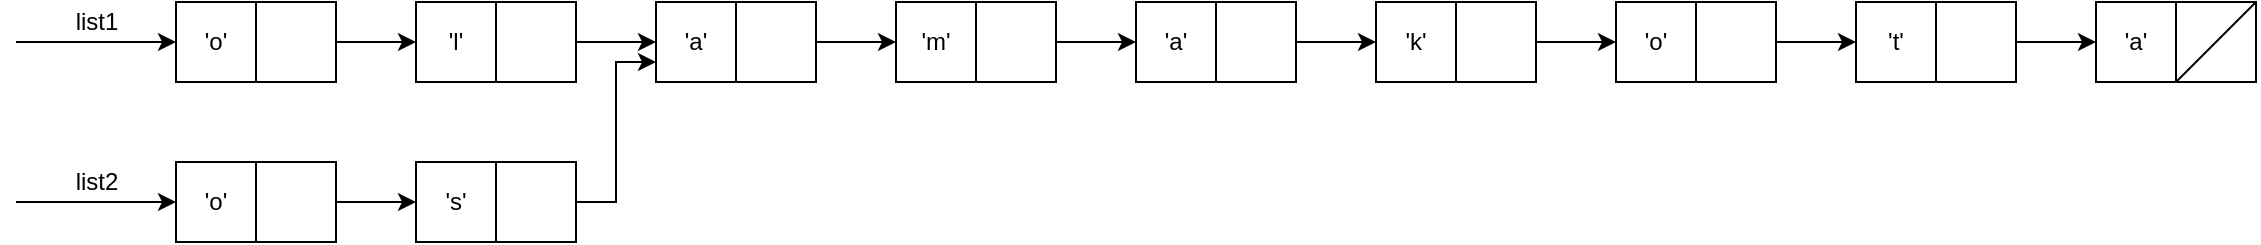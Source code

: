 <mxfile version="13.9.9" type="device"><diagram id="1__-MKgMr7MXSUCxfeL2" name="Strona-1"><mxGraphModel dx="1448" dy="466" grid="1" gridSize="10" guides="1" tooltips="1" connect="1" arrows="1" fold="1" page="1" pageScale="1" pageWidth="827" pageHeight="1169" math="0" shadow="0"><root><mxCell id="0"/><mxCell id="1" parent="0"/><mxCell id="aUPlT2EAFD4XViV_6-jW-3" value="" style="group" parent="1" vertex="1" connectable="0"><mxGeometry x="40" y="160" width="80" height="40" as="geometry"/></mxCell><mxCell id="aUPlT2EAFD4XViV_6-jW-1" value="'o'" style="rounded=0;whiteSpace=wrap;html=1;" parent="aUPlT2EAFD4XViV_6-jW-3" vertex="1"><mxGeometry width="40" height="40" as="geometry"/></mxCell><mxCell id="aUPlT2EAFD4XViV_6-jW-2" value="" style="rounded=0;whiteSpace=wrap;html=1;" parent="aUPlT2EAFD4XViV_6-jW-3" vertex="1"><mxGeometry x="40" width="40" height="40" as="geometry"/></mxCell><mxCell id="aUPlT2EAFD4XViV_6-jW-4" value="" style="group" parent="1" vertex="1" connectable="0"><mxGeometry x="160" y="160" width="80" height="40" as="geometry"/></mxCell><mxCell id="aUPlT2EAFD4XViV_6-jW-5" value="'l'" style="rounded=0;whiteSpace=wrap;html=1;" parent="aUPlT2EAFD4XViV_6-jW-4" vertex="1"><mxGeometry width="40" height="40" as="geometry"/></mxCell><mxCell id="aUPlT2EAFD4XViV_6-jW-6" value="" style="rounded=0;whiteSpace=wrap;html=1;" parent="aUPlT2EAFD4XViV_6-jW-4" vertex="1"><mxGeometry x="40" width="40" height="40" as="geometry"/></mxCell><mxCell id="aUPlT2EAFD4XViV_6-jW-7" value="" style="group" parent="1" vertex="1" connectable="0"><mxGeometry x="280" y="160" width="80" height="40" as="geometry"/></mxCell><mxCell id="aUPlT2EAFD4XViV_6-jW-8" value="'a'" style="rounded=0;whiteSpace=wrap;html=1;" parent="aUPlT2EAFD4XViV_6-jW-7" vertex="1"><mxGeometry width="40" height="40" as="geometry"/></mxCell><mxCell id="aUPlT2EAFD4XViV_6-jW-9" value="" style="rounded=0;whiteSpace=wrap;html=1;" parent="aUPlT2EAFD4XViV_6-jW-7" vertex="1"><mxGeometry x="40" width="40" height="40" as="geometry"/></mxCell><mxCell id="aUPlT2EAFD4XViV_6-jW-10" value="" style="group" parent="1" vertex="1" connectable="0"><mxGeometry x="520" y="160" width="80" height="40" as="geometry"/></mxCell><mxCell id="aUPlT2EAFD4XViV_6-jW-11" value="'a'" style="rounded=0;whiteSpace=wrap;html=1;" parent="aUPlT2EAFD4XViV_6-jW-10" vertex="1"><mxGeometry width="40" height="40" as="geometry"/></mxCell><mxCell id="aUPlT2EAFD4XViV_6-jW-12" value="" style="rounded=0;whiteSpace=wrap;html=1;" parent="aUPlT2EAFD4XViV_6-jW-10" vertex="1"><mxGeometry x="40" width="40" height="40" as="geometry"/></mxCell><mxCell id="aUPlT2EAFD4XViV_6-jW-13" value="" style="group" parent="1" vertex="1" connectable="0"><mxGeometry x="400" y="160" width="80" height="40" as="geometry"/></mxCell><mxCell id="aUPlT2EAFD4XViV_6-jW-14" value="'m'" style="rounded=0;whiteSpace=wrap;html=1;" parent="aUPlT2EAFD4XViV_6-jW-13" vertex="1"><mxGeometry width="40" height="40" as="geometry"/></mxCell><mxCell id="aUPlT2EAFD4XViV_6-jW-15" value="" style="rounded=0;whiteSpace=wrap;html=1;" parent="aUPlT2EAFD4XViV_6-jW-13" vertex="1"><mxGeometry x="40" width="40" height="40" as="geometry"/></mxCell><mxCell id="aUPlT2EAFD4XViV_6-jW-16" value="" style="group" parent="1" vertex="1" connectable="0"><mxGeometry x="640" y="160" width="80" height="40" as="geometry"/></mxCell><mxCell id="aUPlT2EAFD4XViV_6-jW-17" value="'k'" style="rounded=0;whiteSpace=wrap;html=1;" parent="aUPlT2EAFD4XViV_6-jW-16" vertex="1"><mxGeometry width="40" height="40" as="geometry"/></mxCell><mxCell id="aUPlT2EAFD4XViV_6-jW-18" value="" style="rounded=0;whiteSpace=wrap;html=1;" parent="aUPlT2EAFD4XViV_6-jW-16" vertex="1"><mxGeometry x="40" width="40" height="40" as="geometry"/></mxCell><mxCell id="aUPlT2EAFD4XViV_6-jW-19" value="" style="group" parent="1" vertex="1" connectable="0"><mxGeometry x="760" y="160" width="80" height="40" as="geometry"/></mxCell><mxCell id="aUPlT2EAFD4XViV_6-jW-20" value="'o'" style="rounded=0;whiteSpace=wrap;html=1;" parent="aUPlT2EAFD4XViV_6-jW-19" vertex="1"><mxGeometry width="40" height="40" as="geometry"/></mxCell><mxCell id="aUPlT2EAFD4XViV_6-jW-21" value="" style="rounded=0;whiteSpace=wrap;html=1;" parent="aUPlT2EAFD4XViV_6-jW-19" vertex="1"><mxGeometry x="40" width="40" height="40" as="geometry"/></mxCell><mxCell id="aUPlT2EAFD4XViV_6-jW-22" value="" style="group" parent="1" vertex="1" connectable="0"><mxGeometry x="880" y="160" width="80" height="40" as="geometry"/></mxCell><mxCell id="aUPlT2EAFD4XViV_6-jW-23" value="'t'" style="rounded=0;whiteSpace=wrap;html=1;" parent="aUPlT2EAFD4XViV_6-jW-22" vertex="1"><mxGeometry width="40" height="40" as="geometry"/></mxCell><mxCell id="aUPlT2EAFD4XViV_6-jW-24" value="" style="rounded=0;whiteSpace=wrap;html=1;" parent="aUPlT2EAFD4XViV_6-jW-22" vertex="1"><mxGeometry x="40" width="40" height="40" as="geometry"/></mxCell><mxCell id="aUPlT2EAFD4XViV_6-jW-25" value="" style="group" parent="1" vertex="1" connectable="0"><mxGeometry x="1000" y="160" width="80" height="40" as="geometry"/></mxCell><mxCell id="aUPlT2EAFD4XViV_6-jW-26" value="'a'" style="rounded=0;whiteSpace=wrap;html=1;" parent="aUPlT2EAFD4XViV_6-jW-25" vertex="1"><mxGeometry width="40" height="40" as="geometry"/></mxCell><mxCell id="aUPlT2EAFD4XViV_6-jW-27" value="" style="rounded=0;whiteSpace=wrap;html=1;" parent="aUPlT2EAFD4XViV_6-jW-25" vertex="1"><mxGeometry x="40" width="40" height="40" as="geometry"/></mxCell><mxCell id="NXar41CeaVpUQ5xLakuD-1" value="" style="endArrow=none;html=1;entryX=1;entryY=0;entryDx=0;entryDy=0;exitX=0;exitY=1;exitDx=0;exitDy=0;" edge="1" parent="aUPlT2EAFD4XViV_6-jW-25" source="aUPlT2EAFD4XViV_6-jW-27" target="aUPlT2EAFD4XViV_6-jW-27"><mxGeometry width="50" height="50" relative="1" as="geometry"><mxPoint x="-190" y="110" as="sourcePoint"/><mxPoint x="-140" y="60" as="targetPoint"/></mxGeometry></mxCell><mxCell id="aUPlT2EAFD4XViV_6-jW-28" value="" style="endArrow=classic;html=1;entryX=0;entryY=0.5;entryDx=0;entryDy=0;" parent="1" edge="1"><mxGeometry width="50" height="50" relative="1" as="geometry"><mxPoint x="-40" y="180" as="sourcePoint"/><mxPoint x="40" y="180" as="targetPoint"/><Array as="points"><mxPoint x="30" y="180"/></Array></mxGeometry></mxCell><mxCell id="aUPlT2EAFD4XViV_6-jW-29" value="list1" style="text;html=1;align=center;verticalAlign=middle;resizable=0;points=[];autosize=1;" parent="1" vertex="1"><mxGeometry x="-20" y="160" width="40" height="20" as="geometry"/></mxCell><mxCell id="aUPlT2EAFD4XViV_6-jW-30" value="" style="group" parent="1" vertex="1" connectable="0"><mxGeometry x="160" y="240" width="80" height="40" as="geometry"/></mxCell><mxCell id="aUPlT2EAFD4XViV_6-jW-31" value="'s'" style="rounded=0;whiteSpace=wrap;html=1;" parent="aUPlT2EAFD4XViV_6-jW-30" vertex="1"><mxGeometry width="40" height="40" as="geometry"/></mxCell><mxCell id="aUPlT2EAFD4XViV_6-jW-32" value="" style="rounded=0;whiteSpace=wrap;html=1;" parent="aUPlT2EAFD4XViV_6-jW-30" vertex="1"><mxGeometry x="40" width="40" height="40" as="geometry"/></mxCell><mxCell id="aUPlT2EAFD4XViV_6-jW-33" value="" style="endArrow=classic;html=1;entryX=0;entryY=0.5;entryDx=0;entryDy=0;" parent="1" edge="1"><mxGeometry width="50" height="50" relative="1" as="geometry"><mxPoint x="-40" y="260" as="sourcePoint"/><mxPoint x="40" y="260" as="targetPoint"/><Array as="points"><mxPoint x="30" y="260"/></Array></mxGeometry></mxCell><mxCell id="aUPlT2EAFD4XViV_6-jW-34" value="list2" style="text;html=1;align=center;verticalAlign=middle;resizable=0;points=[];autosize=1;" parent="1" vertex="1"><mxGeometry x="-20" y="240" width="40" height="20" as="geometry"/></mxCell><mxCell id="aUPlT2EAFD4XViV_6-jW-35" value="" style="group" parent="1" vertex="1" connectable="0"><mxGeometry x="40" y="240" width="80" height="40" as="geometry"/></mxCell><mxCell id="aUPlT2EAFD4XViV_6-jW-36" value="'o'" style="rounded=0;whiteSpace=wrap;html=1;" parent="aUPlT2EAFD4XViV_6-jW-35" vertex="1"><mxGeometry width="40" height="40" as="geometry"/></mxCell><mxCell id="aUPlT2EAFD4XViV_6-jW-37" value="" style="rounded=0;whiteSpace=wrap;html=1;" parent="aUPlT2EAFD4XViV_6-jW-35" vertex="1"><mxGeometry x="40" width="40" height="40" as="geometry"/></mxCell><mxCell id="aUPlT2EAFD4XViV_6-jW-38" style="edgeStyle=orthogonalEdgeStyle;rounded=0;orthogonalLoop=1;jettySize=auto;html=1;entryX=0;entryY=0.5;entryDx=0;entryDy=0;" parent="1" source="aUPlT2EAFD4XViV_6-jW-37" target="aUPlT2EAFD4XViV_6-jW-31" edge="1"><mxGeometry relative="1" as="geometry"/></mxCell><mxCell id="aUPlT2EAFD4XViV_6-jW-39" style="edgeStyle=orthogonalEdgeStyle;rounded=0;orthogonalLoop=1;jettySize=auto;html=1;exitX=1;exitY=0.5;exitDx=0;exitDy=0;entryX=0;entryY=0.75;entryDx=0;entryDy=0;" parent="1" source="aUPlT2EAFD4XViV_6-jW-32" target="aUPlT2EAFD4XViV_6-jW-8" edge="1"><mxGeometry relative="1" as="geometry"/></mxCell><mxCell id="aUPlT2EAFD4XViV_6-jW-40" style="edgeStyle=orthogonalEdgeStyle;rounded=0;orthogonalLoop=1;jettySize=auto;html=1;" parent="1" source="aUPlT2EAFD4XViV_6-jW-2" target="aUPlT2EAFD4XViV_6-jW-5" edge="1"><mxGeometry relative="1" as="geometry"/></mxCell><mxCell id="aUPlT2EAFD4XViV_6-jW-41" style="edgeStyle=orthogonalEdgeStyle;rounded=0;orthogonalLoop=1;jettySize=auto;html=1;exitX=1;exitY=0.5;exitDx=0;exitDy=0;entryX=0;entryY=0.5;entryDx=0;entryDy=0;" parent="1" source="aUPlT2EAFD4XViV_6-jW-6" target="aUPlT2EAFD4XViV_6-jW-8" edge="1"><mxGeometry relative="1" as="geometry"/></mxCell><mxCell id="aUPlT2EAFD4XViV_6-jW-42" style="edgeStyle=orthogonalEdgeStyle;rounded=0;orthogonalLoop=1;jettySize=auto;html=1;entryX=0;entryY=0.5;entryDx=0;entryDy=0;" parent="1" source="aUPlT2EAFD4XViV_6-jW-9" target="aUPlT2EAFD4XViV_6-jW-14" edge="1"><mxGeometry relative="1" as="geometry"/></mxCell><mxCell id="aUPlT2EAFD4XViV_6-jW-43" style="edgeStyle=orthogonalEdgeStyle;rounded=0;orthogonalLoop=1;jettySize=auto;html=1;entryX=0;entryY=0.5;entryDx=0;entryDy=0;" parent="1" source="aUPlT2EAFD4XViV_6-jW-15" target="aUPlT2EAFD4XViV_6-jW-11" edge="1"><mxGeometry relative="1" as="geometry"/></mxCell><mxCell id="aUPlT2EAFD4XViV_6-jW-44" style="edgeStyle=orthogonalEdgeStyle;rounded=0;orthogonalLoop=1;jettySize=auto;html=1;entryX=0;entryY=0.5;entryDx=0;entryDy=0;" parent="1" source="aUPlT2EAFD4XViV_6-jW-12" target="aUPlT2EAFD4XViV_6-jW-17" edge="1"><mxGeometry relative="1" as="geometry"/></mxCell><mxCell id="aUPlT2EAFD4XViV_6-jW-47" style="edgeStyle=orthogonalEdgeStyle;rounded=0;orthogonalLoop=1;jettySize=auto;html=1;entryX=0;entryY=0.5;entryDx=0;entryDy=0;" parent="1" source="aUPlT2EAFD4XViV_6-jW-18" target="aUPlT2EAFD4XViV_6-jW-20" edge="1"><mxGeometry relative="1" as="geometry"/></mxCell><mxCell id="aUPlT2EAFD4XViV_6-jW-48" style="edgeStyle=orthogonalEdgeStyle;rounded=0;orthogonalLoop=1;jettySize=auto;html=1;entryX=0;entryY=0.5;entryDx=0;entryDy=0;" parent="1" source="aUPlT2EAFD4XViV_6-jW-21" target="aUPlT2EAFD4XViV_6-jW-23" edge="1"><mxGeometry relative="1" as="geometry"/></mxCell><mxCell id="aUPlT2EAFD4XViV_6-jW-49" style="edgeStyle=orthogonalEdgeStyle;rounded=0;orthogonalLoop=1;jettySize=auto;html=1;entryX=0;entryY=0.5;entryDx=0;entryDy=0;" parent="1" source="aUPlT2EAFD4XViV_6-jW-24" target="aUPlT2EAFD4XViV_6-jW-26" edge="1"><mxGeometry relative="1" as="geometry"/></mxCell></root></mxGraphModel></diagram></mxfile>